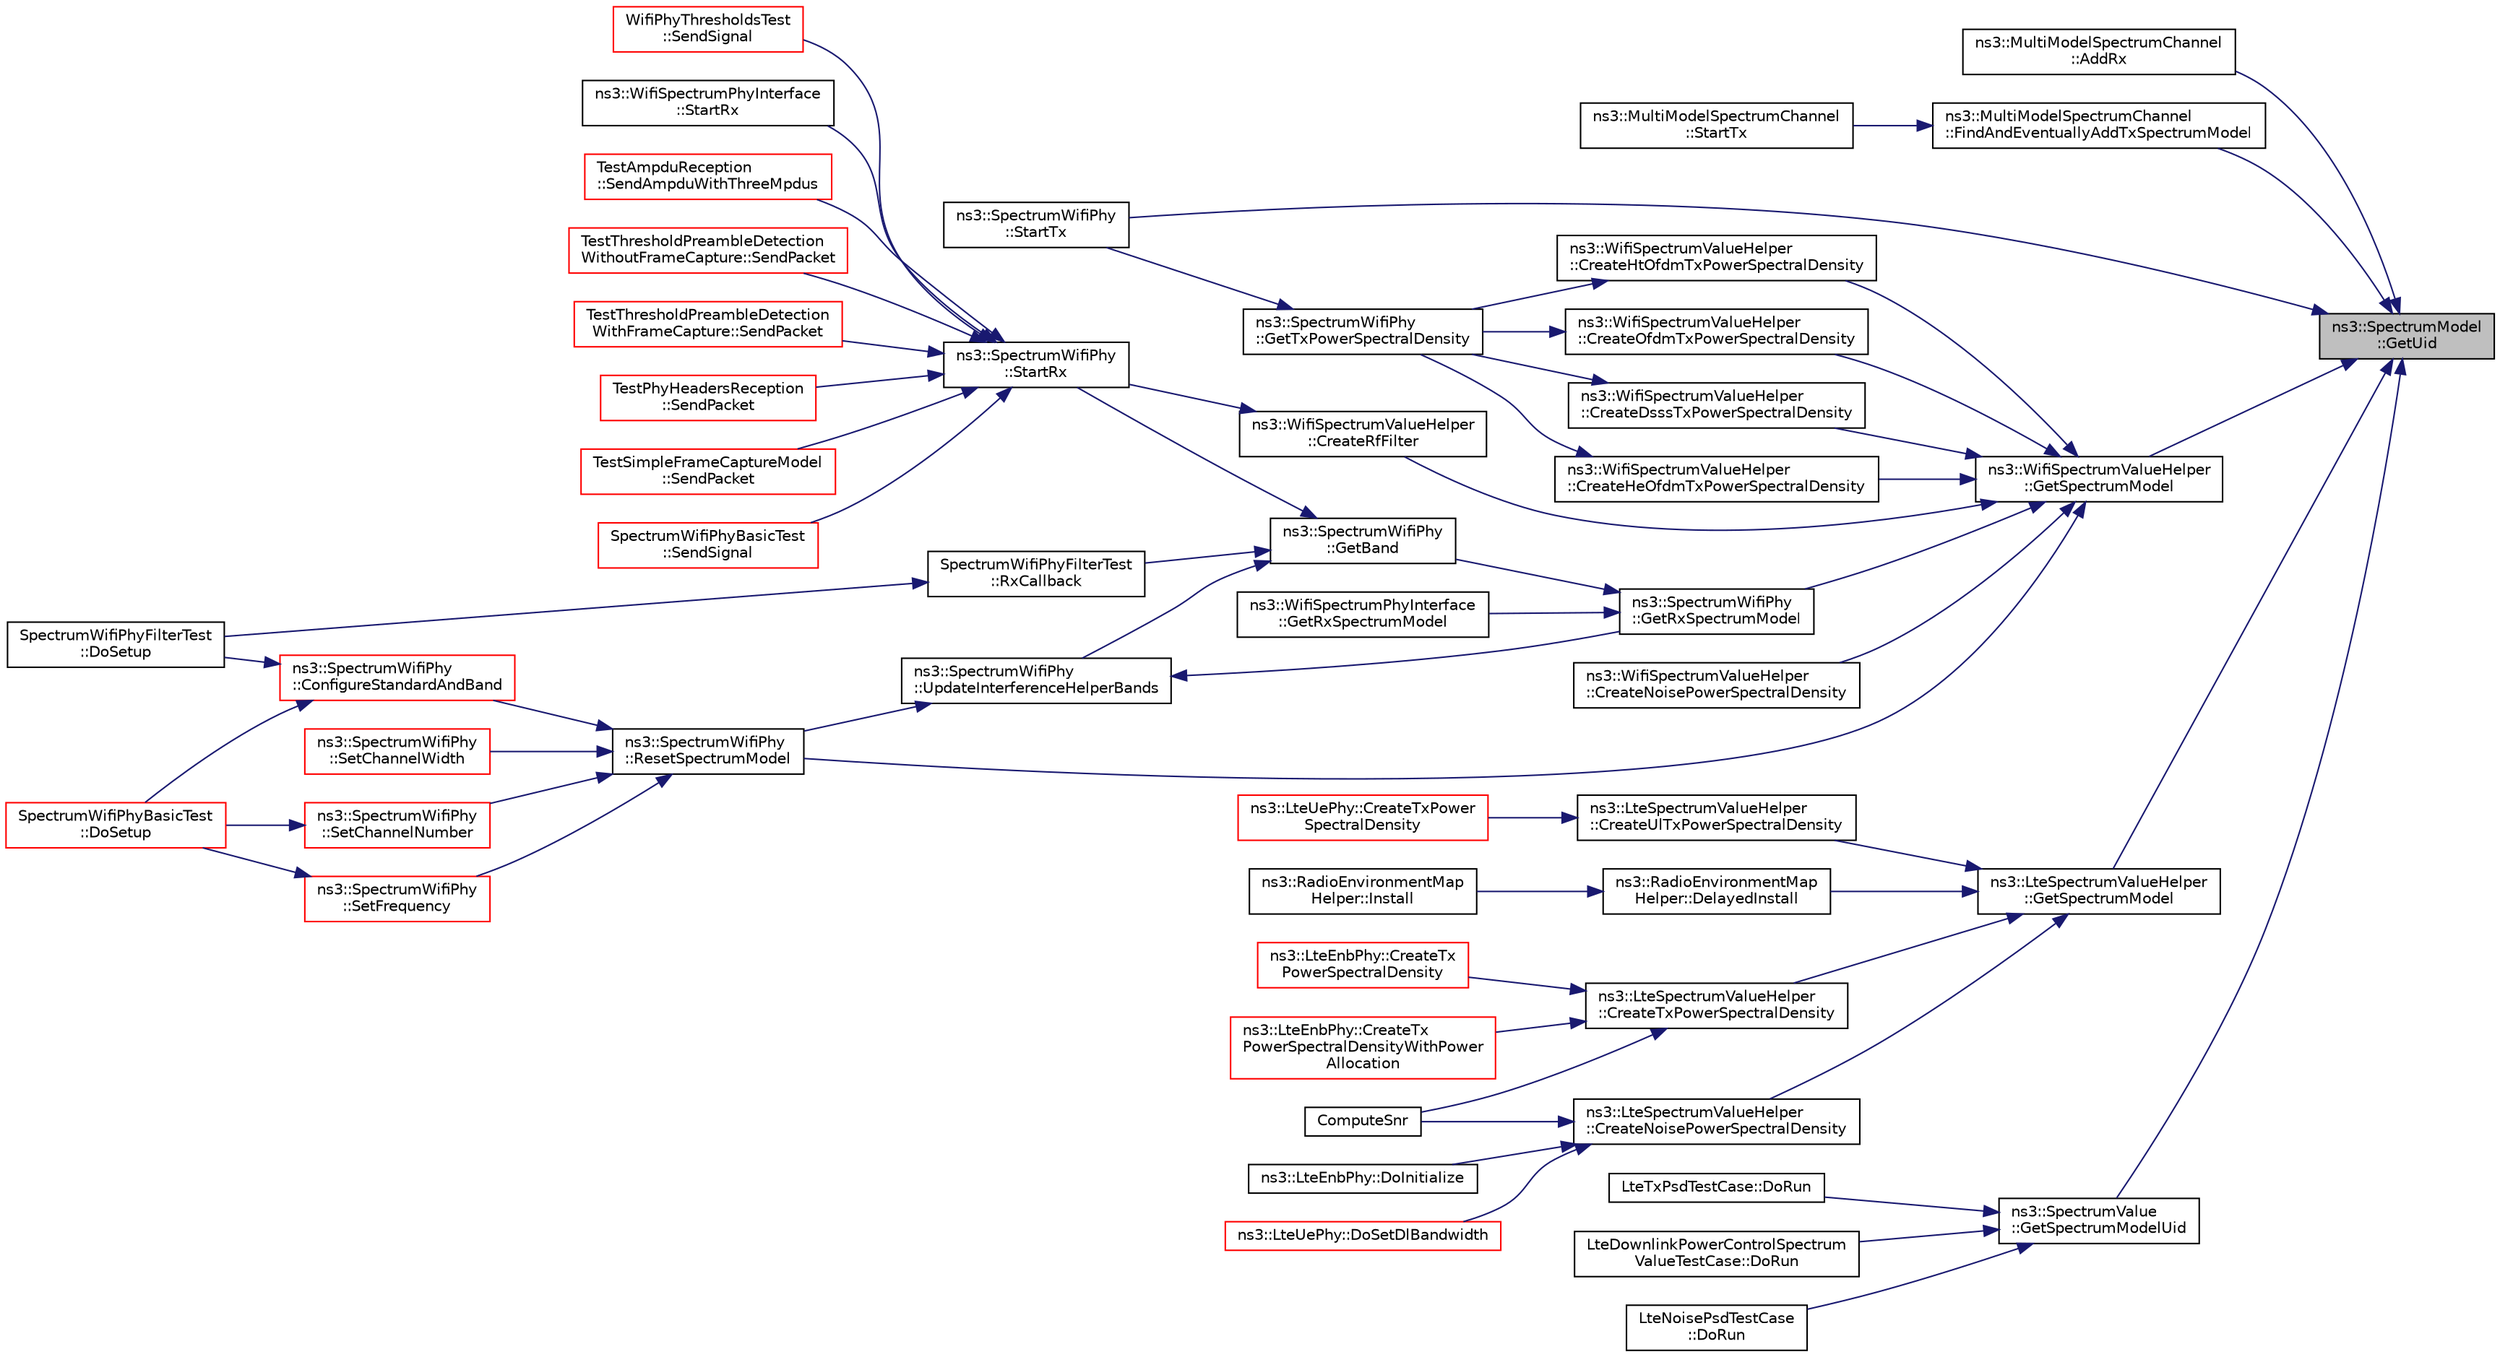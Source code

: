 digraph "ns3::SpectrumModel::GetUid"
{
 // LATEX_PDF_SIZE
  edge [fontname="Helvetica",fontsize="10",labelfontname="Helvetica",labelfontsize="10"];
  node [fontname="Helvetica",fontsize="10",shape=record];
  rankdir="RL";
  Node1 [label="ns3::SpectrumModel\l::GetUid",height=0.2,width=0.4,color="black", fillcolor="grey75", style="filled", fontcolor="black",tooltip=" "];
  Node1 -> Node2 [dir="back",color="midnightblue",fontsize="10",style="solid",fontname="Helvetica"];
  Node2 [label="ns3::MultiModelSpectrumChannel\l::AddRx",height=0.2,width=0.4,color="black", fillcolor="white", style="filled",URL="$classns3_1_1_multi_model_spectrum_channel.html#af365f7a37625876a9e476e6eb6376f7e",tooltip="Add a SpectrumPhy to a channel, so it can receive packets."];
  Node1 -> Node3 [dir="back",color="midnightblue",fontsize="10",style="solid",fontname="Helvetica"];
  Node3 [label="ns3::MultiModelSpectrumChannel\l::FindAndEventuallyAddTxSpectrumModel",height=0.2,width=0.4,color="black", fillcolor="white", style="filled",URL="$classns3_1_1_multi_model_spectrum_channel.html#a6056692c09015bd3d81df0d536a804c5",tooltip="This method checks if m_rxSpectrumModelInfoMap contains an entry for the given TX SpectrumModel."];
  Node3 -> Node4 [dir="back",color="midnightblue",fontsize="10",style="solid",fontname="Helvetica"];
  Node4 [label="ns3::MultiModelSpectrumChannel\l::StartTx",height=0.2,width=0.4,color="black", fillcolor="white", style="filled",URL="$classns3_1_1_multi_model_spectrum_channel.html#ab5b8cfe54c081f858014b133d026ed26",tooltip="Used by attached PHY instances to transmit signals on the channel."];
  Node1 -> Node5 [dir="back",color="midnightblue",fontsize="10",style="solid",fontname="Helvetica"];
  Node5 [label="ns3::WifiSpectrumValueHelper\l::GetSpectrumModel",height=0.2,width=0.4,color="black", fillcolor="white", style="filled",URL="$classns3_1_1_wifi_spectrum_value_helper.html#a81866460c45fba7db3fcc41b772e17f1",tooltip="Return a SpectrumModel instance corresponding to the center frequency and channel width."];
  Node5 -> Node6 [dir="back",color="midnightblue",fontsize="10",style="solid",fontname="Helvetica"];
  Node6 [label="ns3::WifiSpectrumValueHelper\l::CreateDsssTxPowerSpectralDensity",height=0.2,width=0.4,color="black", fillcolor="white", style="filled",URL="$classns3_1_1_wifi_spectrum_value_helper.html#a706cda1891b2a01f5a15fcdd19faeac7",tooltip="Create a transmit power spectral density corresponding to DSSS."];
  Node6 -> Node7 [dir="back",color="midnightblue",fontsize="10",style="solid",fontname="Helvetica"];
  Node7 [label="ns3::SpectrumWifiPhy\l::GetTxPowerSpectralDensity",height=0.2,width=0.4,color="black", fillcolor="white", style="filled",URL="$classns3_1_1_spectrum_wifi_phy.html#af7c8a563ff2863fea37501f98a81b945",tooltip=" "];
  Node7 -> Node8 [dir="back",color="midnightblue",fontsize="10",style="solid",fontname="Helvetica"];
  Node8 [label="ns3::SpectrumWifiPhy\l::StartTx",height=0.2,width=0.4,color="black", fillcolor="white", style="filled",URL="$classns3_1_1_spectrum_wifi_phy.html#a2506b7651bed80b5db10843389bab297",tooltip=" "];
  Node5 -> Node9 [dir="back",color="midnightblue",fontsize="10",style="solid",fontname="Helvetica"];
  Node9 [label="ns3::WifiSpectrumValueHelper\l::CreateHeOfdmTxPowerSpectralDensity",height=0.2,width=0.4,color="black", fillcolor="white", style="filled",URL="$classns3_1_1_wifi_spectrum_value_helper.html#acca944ea88c14ee8669a6b5bef802b5a",tooltip="Create a transmit power spectral density corresponding to OFDM High Efficiency (HE) (802...."];
  Node9 -> Node7 [dir="back",color="midnightblue",fontsize="10",style="solid",fontname="Helvetica"];
  Node5 -> Node10 [dir="back",color="midnightblue",fontsize="10",style="solid",fontname="Helvetica"];
  Node10 [label="ns3::WifiSpectrumValueHelper\l::CreateHtOfdmTxPowerSpectralDensity",height=0.2,width=0.4,color="black", fillcolor="white", style="filled",URL="$classns3_1_1_wifi_spectrum_value_helper.html#a3e92344d014f4d9e0dd5eb378d83c233",tooltip="Create a transmit power spectral density corresponding to OFDM High Throughput (HT) (802...."];
  Node10 -> Node7 [dir="back",color="midnightblue",fontsize="10",style="solid",fontname="Helvetica"];
  Node5 -> Node11 [dir="back",color="midnightblue",fontsize="10",style="solid",fontname="Helvetica"];
  Node11 [label="ns3::WifiSpectrumValueHelper\l::CreateNoisePowerSpectralDensity",height=0.2,width=0.4,color="black", fillcolor="white", style="filled",URL="$classns3_1_1_wifi_spectrum_value_helper.html#a82a00b0e0b61377fdf0919bc8b242ea4",tooltip="Create a power spectral density corresponding to the noise."];
  Node5 -> Node12 [dir="back",color="midnightblue",fontsize="10",style="solid",fontname="Helvetica"];
  Node12 [label="ns3::WifiSpectrumValueHelper\l::CreateOfdmTxPowerSpectralDensity",height=0.2,width=0.4,color="black", fillcolor="white", style="filled",URL="$classns3_1_1_wifi_spectrum_value_helper.html#a417b77822e470fef852941c82fa0c33d",tooltip="Create a transmit power spectral density corresponding to OFDM (802.11a/g)."];
  Node12 -> Node7 [dir="back",color="midnightblue",fontsize="10",style="solid",fontname="Helvetica"];
  Node5 -> Node13 [dir="back",color="midnightblue",fontsize="10",style="solid",fontname="Helvetica"];
  Node13 [label="ns3::WifiSpectrumValueHelper\l::CreateRfFilter",height=0.2,width=0.4,color="black", fillcolor="white", style="filled",URL="$classns3_1_1_wifi_spectrum_value_helper.html#af9baff9dc6d17faa49304680616fd327",tooltip="Create a spectral density corresponding to the RF filter."];
  Node13 -> Node14 [dir="back",color="midnightblue",fontsize="10",style="solid",fontname="Helvetica"];
  Node14 [label="ns3::SpectrumWifiPhy\l::StartRx",height=0.2,width=0.4,color="black", fillcolor="white", style="filled",URL="$classns3_1_1_spectrum_wifi_phy.html#aead1ebdbaf59361928cd6ffa7abc3161",tooltip="Input method for delivering a signal from the spectrum channel and low-level PHY interface to this Sp..."];
  Node14 -> Node15 [dir="back",color="midnightblue",fontsize="10",style="solid",fontname="Helvetica"];
  Node15 [label="TestAmpduReception\l::SendAmpduWithThreeMpdus",height=0.2,width=0.4,color="red", fillcolor="white", style="filled",URL="$class_test_ampdu_reception.html#a78da8669fb854461af9b5b26362d65f2",tooltip="Send A-MPDU with 3 MPDUs of different size (i-th MSDU will have 100 bytes more than (i-1)-th)."];
  Node14 -> Node17 [dir="back",color="midnightblue",fontsize="10",style="solid",fontname="Helvetica"];
  Node17 [label="TestThresholdPreambleDetection\lWithoutFrameCapture::SendPacket",height=0.2,width=0.4,color="red", fillcolor="white", style="filled",URL="$class_test_threshold_preamble_detection_without_frame_capture.html#aaad8e18bfa83144a568b3f917815e154",tooltip="Send packet function."];
  Node14 -> Node19 [dir="back",color="midnightblue",fontsize="10",style="solid",fontname="Helvetica"];
  Node19 [label="TestThresholdPreambleDetection\lWithFrameCapture::SendPacket",height=0.2,width=0.4,color="red", fillcolor="white", style="filled",URL="$class_test_threshold_preamble_detection_with_frame_capture.html#a3ee19053fa0ddcb5202c3350c010b79c",tooltip="Send packet function."];
  Node14 -> Node21 [dir="back",color="midnightblue",fontsize="10",style="solid",fontname="Helvetica"];
  Node21 [label="TestPhyHeadersReception\l::SendPacket",height=0.2,width=0.4,color="red", fillcolor="white", style="filled",URL="$class_test_phy_headers_reception.html#a1298a9f1b235059ffafff8987a932625",tooltip="Send packet function."];
  Node14 -> Node23 [dir="back",color="midnightblue",fontsize="10",style="solid",fontname="Helvetica"];
  Node23 [label="TestSimpleFrameCaptureModel\l::SendPacket",height=0.2,width=0.4,color="red", fillcolor="white", style="filled",URL="$class_test_simple_frame_capture_model.html#a348682089c1a86a816801e848b9ed347",tooltip="Send packet function."];
  Node14 -> Node25 [dir="back",color="midnightblue",fontsize="10",style="solid",fontname="Helvetica"];
  Node25 [label="SpectrumWifiPhyBasicTest\l::SendSignal",height=0.2,width=0.4,color="red", fillcolor="white", style="filled",URL="$class_spectrum_wifi_phy_basic_test.html#a99a44e9e6abcf378592b2a2df06ba394",tooltip="Send signal function."];
  Node14 -> Node28 [dir="back",color="midnightblue",fontsize="10",style="solid",fontname="Helvetica"];
  Node28 [label="WifiPhyThresholdsTest\l::SendSignal",height=0.2,width=0.4,color="red", fillcolor="white", style="filled",URL="$class_wifi_phy_thresholds_test.html#ad003bb55e9dd86b2e9d04c8dc660256d",tooltip="Send signal function."];
  Node14 -> Node33 [dir="back",color="midnightblue",fontsize="10",style="solid",fontname="Helvetica"];
  Node33 [label="ns3::WifiSpectrumPhyInterface\l::StartRx",height=0.2,width=0.4,color="black", fillcolor="white", style="filled",URL="$classns3_1_1_wifi_spectrum_phy_interface.html#a30e2efbacd400ef27f4a0bfb501bf940",tooltip="Notify the SpectrumPhy instance of an incoming signal."];
  Node5 -> Node34 [dir="back",color="midnightblue",fontsize="10",style="solid",fontname="Helvetica"];
  Node34 [label="ns3::SpectrumWifiPhy\l::GetRxSpectrumModel",height=0.2,width=0.4,color="black", fillcolor="white", style="filled",URL="$classns3_1_1_spectrum_wifi_phy.html#acf0b11dce74dc51c4b62c36517d07a9f",tooltip=" "];
  Node34 -> Node35 [dir="back",color="midnightblue",fontsize="10",style="solid",fontname="Helvetica"];
  Node35 [label="ns3::SpectrumWifiPhy\l::GetBand",height=0.2,width=0.4,color="black", fillcolor="white", style="filled",URL="$classns3_1_1_spectrum_wifi_phy.html#a5d5b3b3a00a0e571cd51b62dab5790db",tooltip="Get the start band index and the stop band index for a given band."];
  Node35 -> Node36 [dir="back",color="midnightblue",fontsize="10",style="solid",fontname="Helvetica"];
  Node36 [label="SpectrumWifiPhyFilterTest\l::RxCallback",height=0.2,width=0.4,color="black", fillcolor="white", style="filled",URL="$class_spectrum_wifi_phy_filter_test.html#a1e9c87327ca8b20027677e0a024fc36a",tooltip="Callback triggered when a packet is received by the PHYs."];
  Node36 -> Node37 [dir="back",color="midnightblue",fontsize="10",style="solid",fontname="Helvetica"];
  Node37 [label="SpectrumWifiPhyFilterTest\l::DoSetup",height=0.2,width=0.4,color="black", fillcolor="white", style="filled",URL="$class_spectrum_wifi_phy_filter_test.html#a4110bf1d99665605fbb298a7bceaae22",tooltip="Implementation to do any local setup required for this TestCase."];
  Node35 -> Node14 [dir="back",color="midnightblue",fontsize="10",style="solid",fontname="Helvetica"];
  Node35 -> Node38 [dir="back",color="midnightblue",fontsize="10",style="solid",fontname="Helvetica"];
  Node38 [label="ns3::SpectrumWifiPhy\l::UpdateInterferenceHelperBands",height=0.2,width=0.4,color="black", fillcolor="white", style="filled",URL="$classns3_1_1_spectrum_wifi_phy.html#af04904aae4abd98436b0fcc6c3b431c7",tooltip="This function is called to update the bands handled by the InterferenceHelper."];
  Node38 -> Node34 [dir="back",color="midnightblue",fontsize="10",style="solid",fontname="Helvetica"];
  Node38 -> Node39 [dir="back",color="midnightblue",fontsize="10",style="solid",fontname="Helvetica"];
  Node39 [label="ns3::SpectrumWifiPhy\l::ResetSpectrumModel",height=0.2,width=0.4,color="black", fillcolor="white", style="filled",URL="$classns3_1_1_spectrum_wifi_phy.html#ad2effd0eafb2daf821f088026056ee2a",tooltip="Perform run-time spectrum model change."];
  Node39 -> Node40 [dir="back",color="midnightblue",fontsize="10",style="solid",fontname="Helvetica"];
  Node40 [label="ns3::SpectrumWifiPhy\l::ConfigureStandardAndBand",height=0.2,width=0.4,color="red", fillcolor="white", style="filled",URL="$classns3_1_1_spectrum_wifi_phy.html#a9563c5cffe624d36db271e7b109dbf9f",tooltip="Configure the PHY-level parameters for different Wi-Fi standard."];
  Node40 -> Node41 [dir="back",color="midnightblue",fontsize="10",style="solid",fontname="Helvetica"];
  Node41 [label="SpectrumWifiPhyBasicTest\l::DoSetup",height=0.2,width=0.4,color="red", fillcolor="white", style="filled",URL="$class_spectrum_wifi_phy_basic_test.html#a34f2cbd2cf4e0fb06ef96efe8afc8bdd",tooltip="Implementation to do any local setup required for this TestCase."];
  Node40 -> Node37 [dir="back",color="midnightblue",fontsize="10",style="solid",fontname="Helvetica"];
  Node39 -> Node51 [dir="back",color="midnightblue",fontsize="10",style="solid",fontname="Helvetica"];
  Node51 [label="ns3::SpectrumWifiPhy\l::SetChannelNumber",height=0.2,width=0.4,color="red", fillcolor="white", style="filled",URL="$classns3_1_1_spectrum_wifi_phy.html#aa9d290df1d1e2fed46e4f2d370d3b72c",tooltip="Set channel number."];
  Node51 -> Node41 [dir="back",color="midnightblue",fontsize="10",style="solid",fontname="Helvetica"];
  Node39 -> Node52 [dir="back",color="midnightblue",fontsize="10",style="solid",fontname="Helvetica"];
  Node52 [label="ns3::SpectrumWifiPhy\l::SetChannelWidth",height=0.2,width=0.4,color="red", fillcolor="white", style="filled",URL="$classns3_1_1_spectrum_wifi_phy.html#aa1c4d88bab380bb8a3a98e90b6f097a3",tooltip=" "];
  Node39 -> Node57 [dir="back",color="midnightblue",fontsize="10",style="solid",fontname="Helvetica"];
  Node57 [label="ns3::SpectrumWifiPhy\l::SetFrequency",height=0.2,width=0.4,color="red", fillcolor="white", style="filled",URL="$classns3_1_1_spectrum_wifi_phy.html#a895ab43dc99cf6dd0a52686691cf5cb3",tooltip=" "];
  Node57 -> Node41 [dir="back",color="midnightblue",fontsize="10",style="solid",fontname="Helvetica"];
  Node34 -> Node58 [dir="back",color="midnightblue",fontsize="10",style="solid",fontname="Helvetica"];
  Node58 [label="ns3::WifiSpectrumPhyInterface\l::GetRxSpectrumModel",height=0.2,width=0.4,color="black", fillcolor="white", style="filled",URL="$classns3_1_1_wifi_spectrum_phy_interface.html#abc6e08a944f027ec0ee380233d5d7bee",tooltip=" "];
  Node5 -> Node39 [dir="back",color="midnightblue",fontsize="10",style="solid",fontname="Helvetica"];
  Node1 -> Node59 [dir="back",color="midnightblue",fontsize="10",style="solid",fontname="Helvetica"];
  Node59 [label="ns3::LteSpectrumValueHelper\l::GetSpectrumModel",height=0.2,width=0.4,color="black", fillcolor="white", style="filled",URL="$classns3_1_1_lte_spectrum_value_helper.html#aea8f8f65e61c30eb4ce7455bb29d06d3",tooltip=" "];
  Node59 -> Node60 [dir="back",color="midnightblue",fontsize="10",style="solid",fontname="Helvetica"];
  Node60 [label="ns3::LteSpectrumValueHelper\l::CreateNoisePowerSpectralDensity",height=0.2,width=0.4,color="black", fillcolor="white", style="filled",URL="$classns3_1_1_lte_spectrum_value_helper.html#a2a13d348925f090a1f476b09b585fca1",tooltip="create a SpectrumValue that models the power spectral density of AWGN"];
  Node60 -> Node61 [dir="back",color="midnightblue",fontsize="10",style="solid",fontname="Helvetica"];
  Node61 [label="ComputeSnr",height=0.2,width=0.4,color="black", fillcolor="white", style="filled",URL="$three-gpp-channel-example_8cc.html#a18e3933f3dbc781dd3c2e55d8fb10f47",tooltip="Compute the average SNR."];
  Node60 -> Node62 [dir="back",color="midnightblue",fontsize="10",style="solid",fontname="Helvetica"];
  Node62 [label="ns3::LteEnbPhy::DoInitialize",height=0.2,width=0.4,color="black", fillcolor="white", style="filled",URL="$classns3_1_1_lte_enb_phy.html#a404572fbc4d6948034038b91bf450877",tooltip="Initialize() implementation."];
  Node60 -> Node63 [dir="back",color="midnightblue",fontsize="10",style="solid",fontname="Helvetica"];
  Node63 [label="ns3::LteUePhy::DoSetDlBandwidth",height=0.2,width=0.4,color="red", fillcolor="white", style="filled",URL="$classns3_1_1_lte_ue_phy.html#a170bf6709759089d0ebc7961acf065c8",tooltip="Set DL bandwidth function."];
  Node59 -> Node67 [dir="back",color="midnightblue",fontsize="10",style="solid",fontname="Helvetica"];
  Node67 [label="ns3::LteSpectrumValueHelper\l::CreateTxPowerSpectralDensity",height=0.2,width=0.4,color="black", fillcolor="white", style="filled",URL="$classns3_1_1_lte_spectrum_value_helper.html#a2f92807abd65e4250cbd69419d065e53",tooltip="create a spectrum value representing the power spectral density of a signal to be transmitted."];
  Node67 -> Node61 [dir="back",color="midnightblue",fontsize="10",style="solid",fontname="Helvetica"];
  Node67 -> Node68 [dir="back",color="midnightblue",fontsize="10",style="solid",fontname="Helvetica"];
  Node68 [label="ns3::LteEnbPhy::CreateTx\lPowerSpectralDensity",height=0.2,width=0.4,color="red", fillcolor="white", style="filled",URL="$classns3_1_1_lte_enb_phy.html#ab8247c37a1c9b9f76a69886fe430a4cd",tooltip="Create the PSD for TX."];
  Node67 -> Node75 [dir="back",color="midnightblue",fontsize="10",style="solid",fontname="Helvetica"];
  Node75 [label="ns3::LteEnbPhy::CreateTx\lPowerSpectralDensityWithPower\lAllocation",height=0.2,width=0.4,color="red", fillcolor="white", style="filled",URL="$classns3_1_1_lte_enb_phy.html#abca51ffb8d7134394e4f7c9bd3a171b4",tooltip="Create the PSD for TX with power allocation for each RB."];
  Node59 -> Node78 [dir="back",color="midnightblue",fontsize="10",style="solid",fontname="Helvetica"];
  Node78 [label="ns3::LteSpectrumValueHelper\l::CreateUlTxPowerSpectralDensity",height=0.2,width=0.4,color="black", fillcolor="white", style="filled",URL="$classns3_1_1_lte_spectrum_value_helper.html#a25aecec3de6bd018637b0bcd89275c2d",tooltip="create a spectrum value representing the uplink power spectral density of a signal to be transmitted."];
  Node78 -> Node79 [dir="back",color="midnightblue",fontsize="10",style="solid",fontname="Helvetica"];
  Node79 [label="ns3::LteUePhy::CreateTxPower\lSpectralDensity",height=0.2,width=0.4,color="red", fillcolor="white", style="filled",URL="$classns3_1_1_lte_ue_phy.html#a617e7e504fb2364348aecb56b3aeb3b7",tooltip="Create the PSD for the TX."];
  Node59 -> Node84 [dir="back",color="midnightblue",fontsize="10",style="solid",fontname="Helvetica"];
  Node84 [label="ns3::RadioEnvironmentMap\lHelper::DelayedInstall",height=0.2,width=0.4,color="black", fillcolor="white", style="filled",URL="$classns3_1_1_radio_environment_map_helper.html#ab8591d08fcb179f5ba004d05feded580",tooltip="Scheduled by Install() to perform the actual generation of map."];
  Node84 -> Node85 [dir="back",color="midnightblue",fontsize="10",style="solid",fontname="Helvetica"];
  Node85 [label="ns3::RadioEnvironmentMap\lHelper::Install",height=0.2,width=0.4,color="black", fillcolor="white", style="filled",URL="$classns3_1_1_radio_environment_map_helper.html#a0b15c982ea80037f9409d73654b48548",tooltip="Deploy the RemSpectrumPhy objects that generate the map according to the specified settings."];
  Node1 -> Node86 [dir="back",color="midnightblue",fontsize="10",style="solid",fontname="Helvetica"];
  Node86 [label="ns3::SpectrumValue\l::GetSpectrumModelUid",height=0.2,width=0.4,color="black", fillcolor="white", style="filled",URL="$classns3_1_1_spectrum_value.html#aedb51ac4518d0ca017a144ad6e089b55",tooltip=" "];
  Node86 -> Node87 [dir="back",color="midnightblue",fontsize="10",style="solid",fontname="Helvetica"];
  Node87 [label="LteDownlinkPowerControlSpectrum\lValueTestCase::DoRun",height=0.2,width=0.4,color="black", fillcolor="white", style="filled",URL="$class_lte_downlink_power_control_spectrum_value_test_case.html#a98845def4c4141cc1d6383d4392ec4b0",tooltip="Implementation to actually run this TestCase."];
  Node86 -> Node88 [dir="back",color="midnightblue",fontsize="10",style="solid",fontname="Helvetica"];
  Node88 [label="LteNoisePsdTestCase\l::DoRun",height=0.2,width=0.4,color="black", fillcolor="white", style="filled",URL="$class_lte_noise_psd_test_case.html#afd4f3bd932b952fda89423e7dee87d97",tooltip="Implementation to actually run this TestCase."];
  Node86 -> Node89 [dir="back",color="midnightblue",fontsize="10",style="solid",fontname="Helvetica"];
  Node89 [label="LteTxPsdTestCase::DoRun",height=0.2,width=0.4,color="black", fillcolor="white", style="filled",URL="$class_lte_tx_psd_test_case.html#a6688f58cd64eae18385e906dd3734ef1",tooltip="Implementation to actually run this TestCase."];
  Node1 -> Node8 [dir="back",color="midnightblue",fontsize="10",style="solid",fontname="Helvetica"];
}
